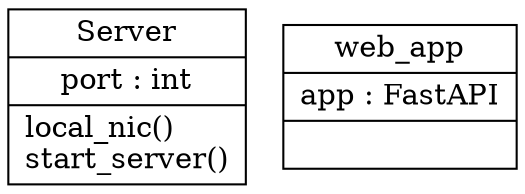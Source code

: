 digraph "classes" {
rankdir=BT
charset="utf-8"
"pl_worker.webserver.Server" [color="black", fontcolor="black", label=<{Server|port : int<br ALIGN="LEFT"/>|local_nic()<br ALIGN="LEFT"/>start_server()<br ALIGN="LEFT"/>}>, shape="record", style="solid"];
"pl_worker.webserver.web_app" [color="black", fontcolor="black", label=<{web_app|app : FastAPI<br ALIGN="LEFT"/>|}>, shape="record", style="solid"];
}
